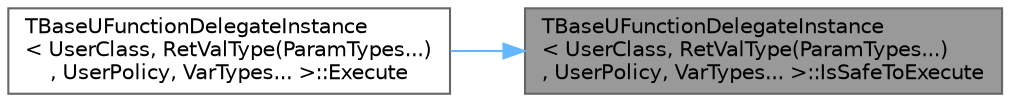 digraph "TBaseUFunctionDelegateInstance&lt; UserClass, RetValType(ParamTypes...), UserPolicy, VarTypes... &gt;::IsSafeToExecute"
{
 // INTERACTIVE_SVG=YES
 // LATEX_PDF_SIZE
  bgcolor="transparent";
  edge [fontname=Helvetica,fontsize=10,labelfontname=Helvetica,labelfontsize=10];
  node [fontname=Helvetica,fontsize=10,shape=box,height=0.2,width=0.4];
  rankdir="RL";
  Node1 [id="Node000001",label="TBaseUFunctionDelegateInstance\l\< UserClass, RetValType(ParamTypes...)\l, UserPolicy, VarTypes... \>::IsSafeToExecute",height=0.2,width=0.4,color="gray40", fillcolor="grey60", style="filled", fontcolor="black",tooltip=" "];
  Node1 -> Node2 [id="edge1_Node000001_Node000002",dir="back",color="steelblue1",style="solid",tooltip=" "];
  Node2 [id="Node000002",label="TBaseUFunctionDelegateInstance\l\< UserClass, RetValType(ParamTypes...)\l, UserPolicy, VarTypes... \>::Execute",height=0.2,width=0.4,color="grey40", fillcolor="white", style="filled",URL="$de/d30/classTBaseUFunctionDelegateInstance_3_01UserClass_00_01RetValType_07ParamTypes_8_8_8_08_00_01Use9e770b777df9a3f209f53744b9b92296.html#a78d223ca8b47e75d4cdfda0f9c1a7bbf",tooltip=" "];
}
